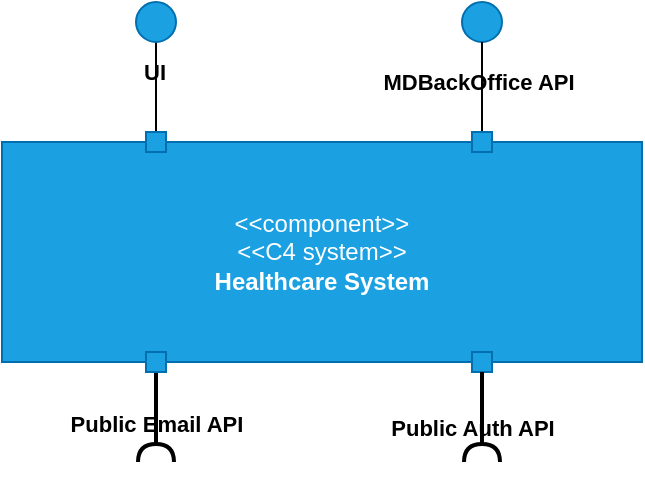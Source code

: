 <mxfile version="24.7.17">
  <diagram name="Page-1" id="5f0bae14-7c28-e335-631c-24af17079c00">
    <mxGraphModel dx="1194" dy="657" grid="1" gridSize="10" guides="1" tooltips="1" connect="1" arrows="1" fold="1" page="1" pageScale="1" pageWidth="1100" pageHeight="850" background="none" math="0" shadow="0">
      <root>
        <mxCell id="0" />
        <mxCell id="1" parent="0" />
        <mxCell id="Ygb0bweb5wxViKGXWp5h-23" value="&amp;lt;&amp;lt;component&amp;gt;&amp;gt;&lt;br&gt;&amp;lt;&amp;lt;C4 system&amp;gt;&amp;gt;&lt;br&gt;&lt;b&gt;Healthcare System&lt;/b&gt;" style="html=1;whiteSpace=wrap;fillColor=#1ba1e2;fontColor=#ffffff;strokeColor=#006EAF;" parent="1" vertex="1">
          <mxGeometry x="180" y="310" width="320" height="110" as="geometry" />
        </mxCell>
        <mxCell id="-83bCuN38Bdld3bD9hPa-2" value="" style="group" parent="1" vertex="1" connectable="0">
          <mxGeometry x="410" y="240" width="20" height="75" as="geometry" />
        </mxCell>
        <mxCell id="-83bCuN38Bdld3bD9hPa-3" value="" style="ellipse;whiteSpace=wrap;html=1;fillColor=#1ba1e2;fontColor=#ffffff;strokeColor=#006EAF;" parent="-83bCuN38Bdld3bD9hPa-2" vertex="1">
          <mxGeometry width="20" height="20" as="geometry" />
        </mxCell>
        <mxCell id="-83bCuN38Bdld3bD9hPa-4" value="" style="edgeStyle=orthogonalEdgeStyle;rounded=0;orthogonalLoop=1;jettySize=auto;html=1;entryX=0.5;entryY=0;entryDx=0;entryDy=0;endArrow=none;endFill=0;fontColor=#000000;strokeColor=#000000;" parent="-83bCuN38Bdld3bD9hPa-2" source="-83bCuN38Bdld3bD9hPa-3" edge="1">
          <mxGeometry relative="1" as="geometry">
            <mxPoint x="540" y="130" as="sourcePoint" />
            <mxPoint x="10.0" y="65" as="targetPoint" />
          </mxGeometry>
        </mxCell>
        <mxCell id="-83bCuN38Bdld3bD9hPa-5" value="MDBackOffice API" style="edgeLabel;html=1;align=center;verticalAlign=middle;resizable=0;points=[];fontStyle=1;labelBackgroundColor=none;" parent="-83bCuN38Bdld3bD9hPa-4" vertex="1" connectable="0">
          <mxGeometry x="-0.111" y="-2" relative="1" as="geometry">
            <mxPoint as="offset" />
          </mxGeometry>
        </mxCell>
        <mxCell id="-83bCuN38Bdld3bD9hPa-6" value="" style="rounded=0;whiteSpace=wrap;html=1;fillColor=#1ba1e2;fontColor=#ffffff;strokeColor=#006EAF;" parent="-83bCuN38Bdld3bD9hPa-2" vertex="1">
          <mxGeometry x="5" y="65" width="10" height="10" as="geometry" />
        </mxCell>
        <mxCell id="SZSmeih6M7OEZdfGZnqY-4" value="" style="rounded=0;whiteSpace=wrap;html=1;fillColor=#1ba1e2;fontColor=#ffffff;strokeColor=#006EAF;rotation=-180;" parent="-83bCuN38Bdld3bD9hPa-2" vertex="1">
          <mxGeometry x="5" y="175" width="10" height="10" as="geometry" />
        </mxCell>
        <mxCell id="dj6CJQSSYTL0QDnudYro-6" value="" style="group;rotation=-180;" parent="1" vertex="1" connectable="0">
          <mxGeometry x="247" y="415" width="20" height="75" as="geometry" />
        </mxCell>
        <mxCell id="dj6CJQSSYTL0QDnudYro-8" value="" style="edgeStyle=orthogonalEdgeStyle;rounded=0;orthogonalLoop=1;jettySize=auto;html=1;entryX=0.5;entryY=0;entryDx=0;entryDy=0;endArrow=none;endFill=0;fontColor=#000000;strokeColor=#000000;startArrow=halfCircle;startFill=0;strokeWidth=2;" parent="dj6CJQSSYTL0QDnudYro-6" edge="1">
          <mxGeometry relative="1" as="geometry">
            <mxPoint x="10" y="55" as="sourcePoint" />
            <mxPoint x="10" y="10" as="targetPoint" />
          </mxGeometry>
        </mxCell>
        <mxCell id="dj6CJQSSYTL0QDnudYro-11" value="Public Email API" style="edgeLabel;html=1;align=center;verticalAlign=middle;resizable=0;points=[];labelBackgroundColor=none;fontStyle=1" parent="dj6CJQSSYTL0QDnudYro-8" vertex="1" connectable="0">
          <mxGeometry x="-0.146" relative="1" as="geometry">
            <mxPoint as="offset" />
          </mxGeometry>
        </mxCell>
        <mxCell id="dj6CJQSSYTL0QDnudYro-10" value="" style="rounded=0;whiteSpace=wrap;html=1;fillColor=#1ba1e2;fontColor=#ffffff;strokeColor=#006EAF;rotation=-180;" parent="dj6CJQSSYTL0QDnudYro-6" vertex="1">
          <mxGeometry x="5" width="10" height="10" as="geometry" />
        </mxCell>
        <mxCell id="-83bCuN38Bdld3bD9hPa-22" style="edgeStyle=orthogonalEdgeStyle;rounded=0;orthogonalLoop=1;jettySize=auto;html=1;entryX=0.5;entryY=0;entryDx=0;entryDy=0;endArrow=none;endFill=0;strokeColor=#000000;" parent="1" source="-83bCuN38Bdld3bD9hPa-8" target="Ygb0bweb5wxViKGXWp5h-14" edge="1">
          <mxGeometry relative="1" as="geometry" />
        </mxCell>
        <mxCell id="-83bCuN38Bdld3bD9hPa-25" value="&lt;div&gt;&lt;span style=&quot;background-color: initial;&quot;&gt;UI&lt;/span&gt;&lt;br&gt;&lt;/div&gt;" style="edgeLabel;html=1;align=center;verticalAlign=middle;resizable=0;points=[];labelBackgroundColor=none;fontStyle=1" parent="-83bCuN38Bdld3bD9hPa-22" vertex="1" connectable="0">
          <mxGeometry x="-0.329" y="-1" relative="1" as="geometry">
            <mxPoint as="offset" />
          </mxGeometry>
        </mxCell>
        <mxCell id="-83bCuN38Bdld3bD9hPa-8" value="" style="ellipse;whiteSpace=wrap;html=1;fillColor=#1ba1e2;fontColor=#ffffff;strokeColor=#006EAF;" parent="1" vertex="1">
          <mxGeometry x="247" y="240" width="20" height="20" as="geometry" />
        </mxCell>
        <mxCell id="Ygb0bweb5wxViKGXWp5h-14" value="" style="rounded=0;whiteSpace=wrap;html=1;fillColor=#1ba1e2;fontColor=#ffffff;strokeColor=#006EAF;" parent="1" vertex="1">
          <mxGeometry x="252" y="305" width="10" height="10" as="geometry" />
        </mxCell>
        <mxCell id="SZSmeih6M7OEZdfGZnqY-1" value="" style="group;rotation=-180;" parent="1" vertex="1" connectable="0">
          <mxGeometry x="410" y="415" width="20" height="75" as="geometry" />
        </mxCell>
        <mxCell id="SZSmeih6M7OEZdfGZnqY-2" value="" style="edgeStyle=orthogonalEdgeStyle;rounded=0;orthogonalLoop=1;jettySize=auto;html=1;entryX=0.5;entryY=0;entryDx=0;entryDy=0;endArrow=none;endFill=0;fontColor=#000000;strokeColor=#000000;startArrow=halfCircle;startFill=0;strokeWidth=2;" parent="SZSmeih6M7OEZdfGZnqY-1" edge="1">
          <mxGeometry relative="1" as="geometry">
            <mxPoint x="10" y="55" as="sourcePoint" />
            <mxPoint x="10" y="10" as="targetPoint" />
          </mxGeometry>
        </mxCell>
        <mxCell id="SZSmeih6M7OEZdfGZnqY-3" value="Public Auth API" style="edgeLabel;html=1;align=center;verticalAlign=middle;resizable=0;points=[];labelBackgroundColor=none;fontStyle=1" parent="SZSmeih6M7OEZdfGZnqY-2" vertex="1" connectable="0">
          <mxGeometry x="-0.146" relative="1" as="geometry">
            <mxPoint x="-5" y="2" as="offset" />
          </mxGeometry>
        </mxCell>
      </root>
    </mxGraphModel>
  </diagram>
</mxfile>
